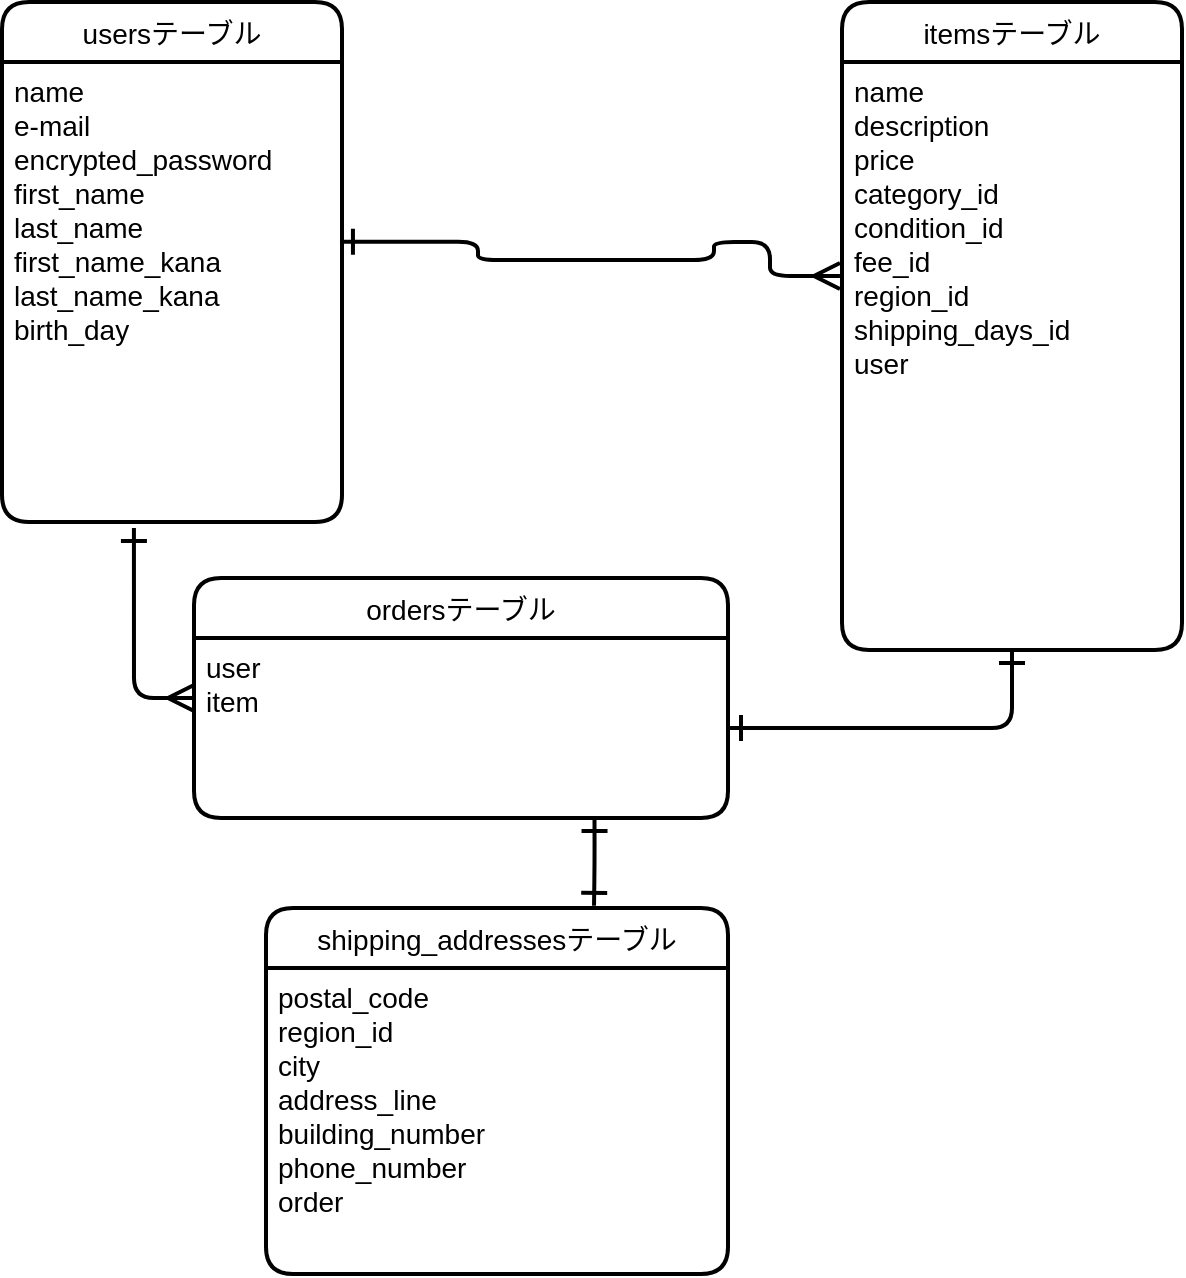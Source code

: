 <mxfile version="13.10.0" type="embed">
    <diagram id="-txfg9TScTZ-5yM5vB-O" name="ページ1">
        <mxGraphModel dx="771" dy="1803" grid="1" gridSize="12" guides="1" tooltips="1" connect="1" arrows="1" fold="1" page="1" pageScale="1" pageWidth="827" pageHeight="1169" math="0" shadow="0">
            <root>
                <mxCell id="0"/>
                <mxCell id="1" parent="0"/>
                <mxCell id="34" value="usersテーブル" style="swimlane;childLayout=stackLayout;horizontal=1;startSize=30;horizontalStack=0;rounded=1;fontSize=14;fontStyle=0;strokeWidth=2;resizeParent=0;resizeLast=1;shadow=0;dashed=0;align=center;" parent="1" vertex="1">
                    <mxGeometry x="24" width="170" height="260" as="geometry"/>
                </mxCell>
                <mxCell id="35" value="name&#10;e-mail&#10;encrypted_password&#10;first_name&#10;last_name&#10;first_name_kana&#10;last_name_kana&#10;birth_day" style="align=left;strokeColor=none;fillColor=none;spacingLeft=4;fontSize=14;verticalAlign=top;resizable=0;rotatable=0;part=1;" parent="34" vertex="1">
                    <mxGeometry y="30" width="170" height="230" as="geometry"/>
                </mxCell>
                <mxCell id="36" value="itemsテーブル" style="swimlane;childLayout=stackLayout;horizontal=1;startSize=30;horizontalStack=0;rounded=1;fontSize=14;fontStyle=0;strokeWidth=2;resizeParent=0;resizeLast=1;shadow=0;dashed=0;align=center;" parent="1" vertex="1">
                    <mxGeometry x="444" width="170" height="324" as="geometry"/>
                </mxCell>
                <mxCell id="37" value="name&#10;description&#10;price&#10;category_id&#10;condition_id&#10;fee_id&#10;region_id&#10;shipping_days_id&#10;user&#10;" style="align=left;strokeColor=none;fillColor=none;spacingLeft=4;fontSize=14;verticalAlign=top;resizable=0;rotatable=0;part=1;" parent="36" vertex="1">
                    <mxGeometry y="30" width="170" height="294" as="geometry"/>
                </mxCell>
                <mxCell id="38" value="ordersテーブル" style="swimlane;childLayout=stackLayout;horizontal=1;startSize=30;horizontalStack=0;rounded=1;fontSize=14;fontStyle=0;strokeWidth=2;resizeParent=0;resizeLast=1;shadow=0;dashed=0;align=center;" parent="1" vertex="1">
                    <mxGeometry x="120" y="288" width="267" height="120" as="geometry">
                        <mxRectangle x="168" y="396" width="156" height="30" as="alternateBounds"/>
                    </mxGeometry>
                </mxCell>
                <mxCell id="39" value="user&#10;item" style="align=left;strokeColor=none;fillColor=none;spacingLeft=4;fontSize=14;verticalAlign=top;resizable=0;rotatable=0;part=1;" parent="38" vertex="1">
                    <mxGeometry y="30" width="267" height="90" as="geometry"/>
                </mxCell>
                <mxCell id="40" value="shipping_addressesテーブル" style="swimlane;childLayout=stackLayout;horizontal=1;startSize=30;horizontalStack=0;rounded=1;fontSize=14;fontStyle=0;strokeWidth=2;resizeParent=0;resizeLast=1;shadow=0;dashed=0;align=center;" parent="1" vertex="1">
                    <mxGeometry x="156" y="453" width="231" height="183" as="geometry"/>
                </mxCell>
                <mxCell id="41" value="postal_code&#10;region_id&#10;city&#10;address_line&#10;building_number&#10;phone_number&#10;order&#10;&#10;&#10;&#10;&#10;&#10;&#10;" style="align=left;strokeColor=none;fillColor=none;spacingLeft=4;fontSize=14;verticalAlign=top;resizable=0;rotatable=0;part=1;" parent="40" vertex="1">
                    <mxGeometry y="30" width="231" height="153" as="geometry"/>
                </mxCell>
                <mxCell id="46" style="edgeStyle=orthogonalEdgeStyle;rounded=1;orthogonalLoop=1;jettySize=auto;html=1;endArrow=ERmany;endFill=0;startArrow=ERone;startFill=0;entryX=-0.006;entryY=0.364;entryDx=0;entryDy=0;strokeWidth=2;endSize=10;startSize=10;exitX=0.994;exitY=0.391;exitDx=0;exitDy=0;entryPerimeter=0;exitPerimeter=0;" parent="1" source="35" target="37" edge="1">
                    <mxGeometry relative="1" as="geometry">
                        <mxPoint x="200" y="148" as="sourcePoint"/>
                        <mxPoint x="400" y="129" as="targetPoint"/>
                        <Array as="points">
                            <mxPoint x="262" y="120"/>
                            <mxPoint x="262" y="129"/>
                            <mxPoint x="380" y="129"/>
                            <mxPoint x="380" y="120"/>
                            <mxPoint x="408" y="120"/>
                            <mxPoint x="408" y="137"/>
                        </Array>
                    </mxGeometry>
                </mxCell>
                <mxCell id="49" style="edgeStyle=orthogonalEdgeStyle;rounded=1;orthogonalLoop=1;jettySize=auto;html=1;exitX=0.75;exitY=1;exitDx=0;exitDy=0;entryX=0.71;entryY=-0.006;entryDx=0;entryDy=0;entryPerimeter=0;startArrow=ERone;startFill=0;endArrow=ERone;endFill=0;strokeWidth=2;endSize=10;startSize=10;" parent="1" source="39" target="40" edge="1">
                    <mxGeometry relative="1" as="geometry"/>
                </mxCell>
                <mxCell id="50" style="edgeStyle=orthogonalEdgeStyle;rounded=1;orthogonalLoop=1;jettySize=auto;html=1;exitX=0.388;exitY=1.013;exitDx=0;exitDy=0;entryX=0;entryY=0.5;entryDx=0;entryDy=0;startArrow=ERone;startFill=0;startSize=10;endArrow=ERmany;endFill=0;endSize=10;strokeWidth=2;exitPerimeter=0;" parent="1" source="35" target="38" edge="1">
                    <mxGeometry relative="1" as="geometry"/>
                </mxCell>
                <mxCell id="51" style="edgeStyle=orthogonalEdgeStyle;rounded=1;jumpSize=3;orthogonalLoop=1;jettySize=auto;html=1;exitX=0.5;exitY=1;exitDx=0;exitDy=0;startArrow=ERone;startFill=0;startSize=10;endArrow=ERone;endFill=0;endSize=10;strokeWidth=2;entryX=1;entryY=0.5;entryDx=0;entryDy=0;" parent="1" source="37" target="39" edge="1">
                    <mxGeometry relative="1" as="geometry">
                        <mxPoint x="515" y="344" as="targetPoint"/>
                    </mxGeometry>
                </mxCell>
            </root>
        </mxGraphModel>
    </diagram>
</mxfile>